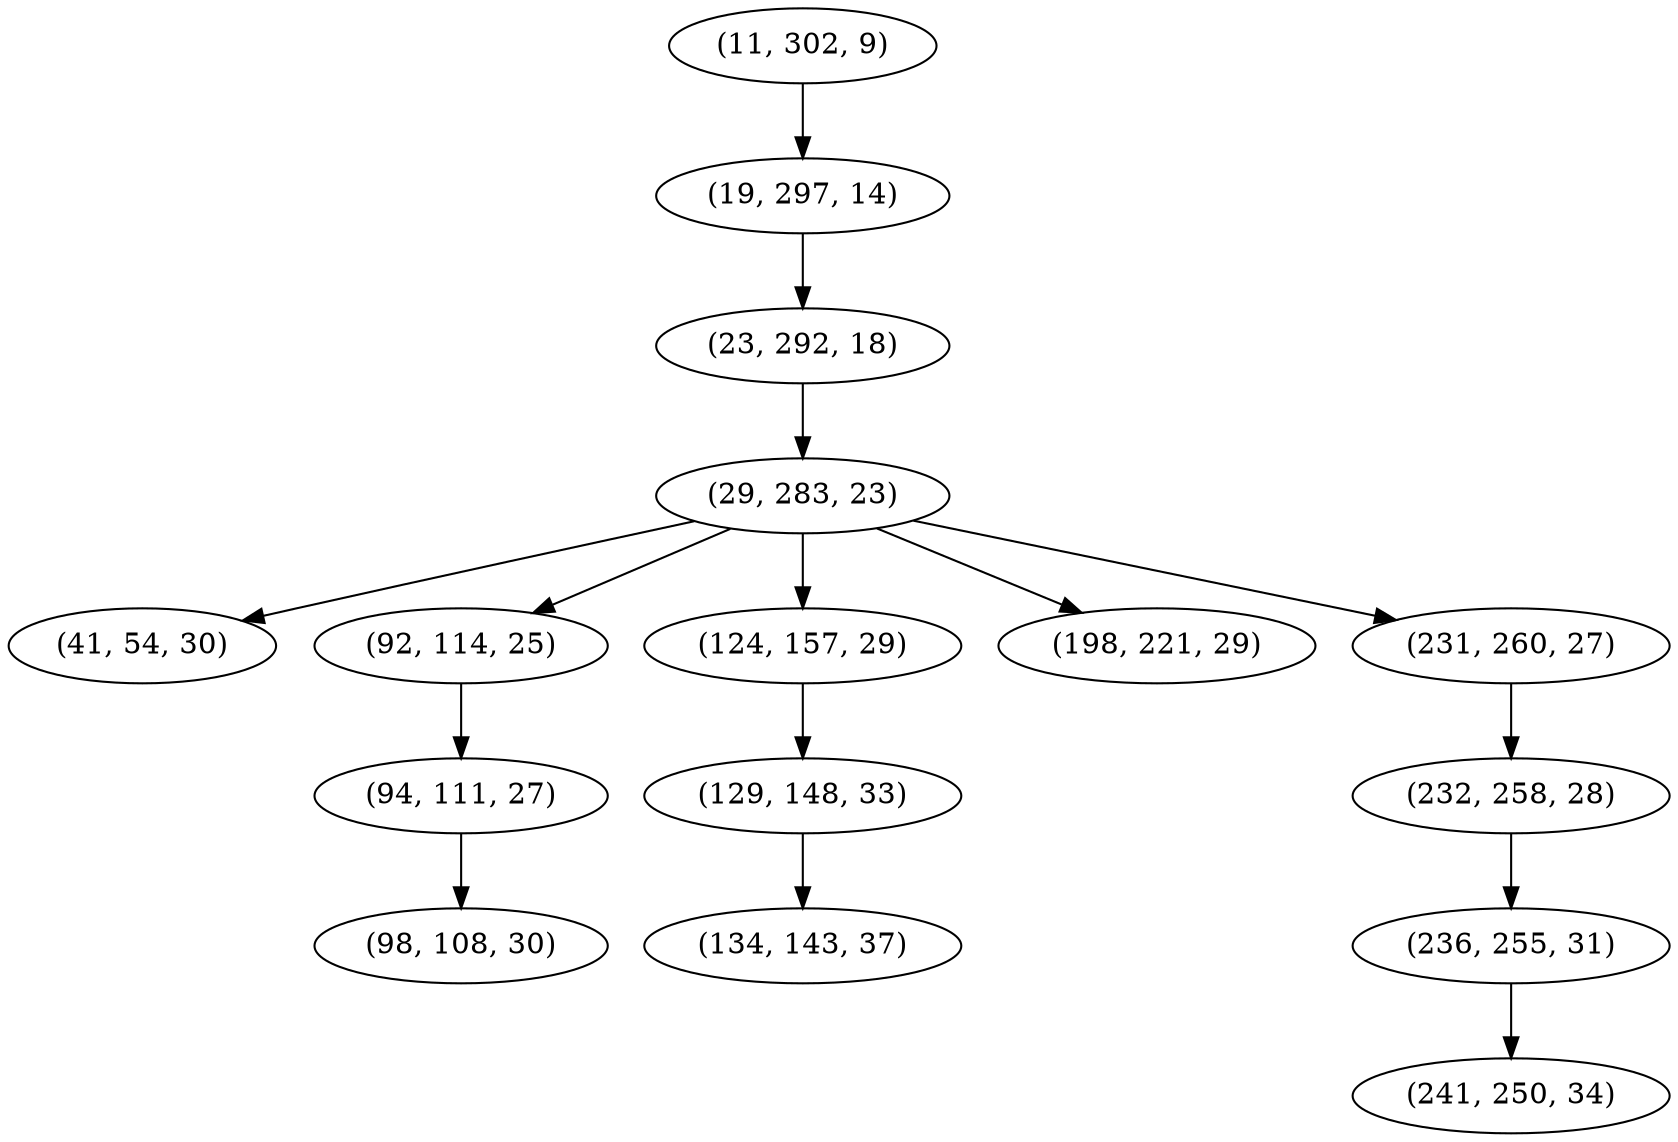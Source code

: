 digraph tree {
    "(11, 302, 9)";
    "(19, 297, 14)";
    "(23, 292, 18)";
    "(29, 283, 23)";
    "(41, 54, 30)";
    "(92, 114, 25)";
    "(94, 111, 27)";
    "(98, 108, 30)";
    "(124, 157, 29)";
    "(129, 148, 33)";
    "(134, 143, 37)";
    "(198, 221, 29)";
    "(231, 260, 27)";
    "(232, 258, 28)";
    "(236, 255, 31)";
    "(241, 250, 34)";
    "(11, 302, 9)" -> "(19, 297, 14)";
    "(19, 297, 14)" -> "(23, 292, 18)";
    "(23, 292, 18)" -> "(29, 283, 23)";
    "(29, 283, 23)" -> "(41, 54, 30)";
    "(29, 283, 23)" -> "(92, 114, 25)";
    "(29, 283, 23)" -> "(124, 157, 29)";
    "(29, 283, 23)" -> "(198, 221, 29)";
    "(29, 283, 23)" -> "(231, 260, 27)";
    "(92, 114, 25)" -> "(94, 111, 27)";
    "(94, 111, 27)" -> "(98, 108, 30)";
    "(124, 157, 29)" -> "(129, 148, 33)";
    "(129, 148, 33)" -> "(134, 143, 37)";
    "(231, 260, 27)" -> "(232, 258, 28)";
    "(232, 258, 28)" -> "(236, 255, 31)";
    "(236, 255, 31)" -> "(241, 250, 34)";
}

